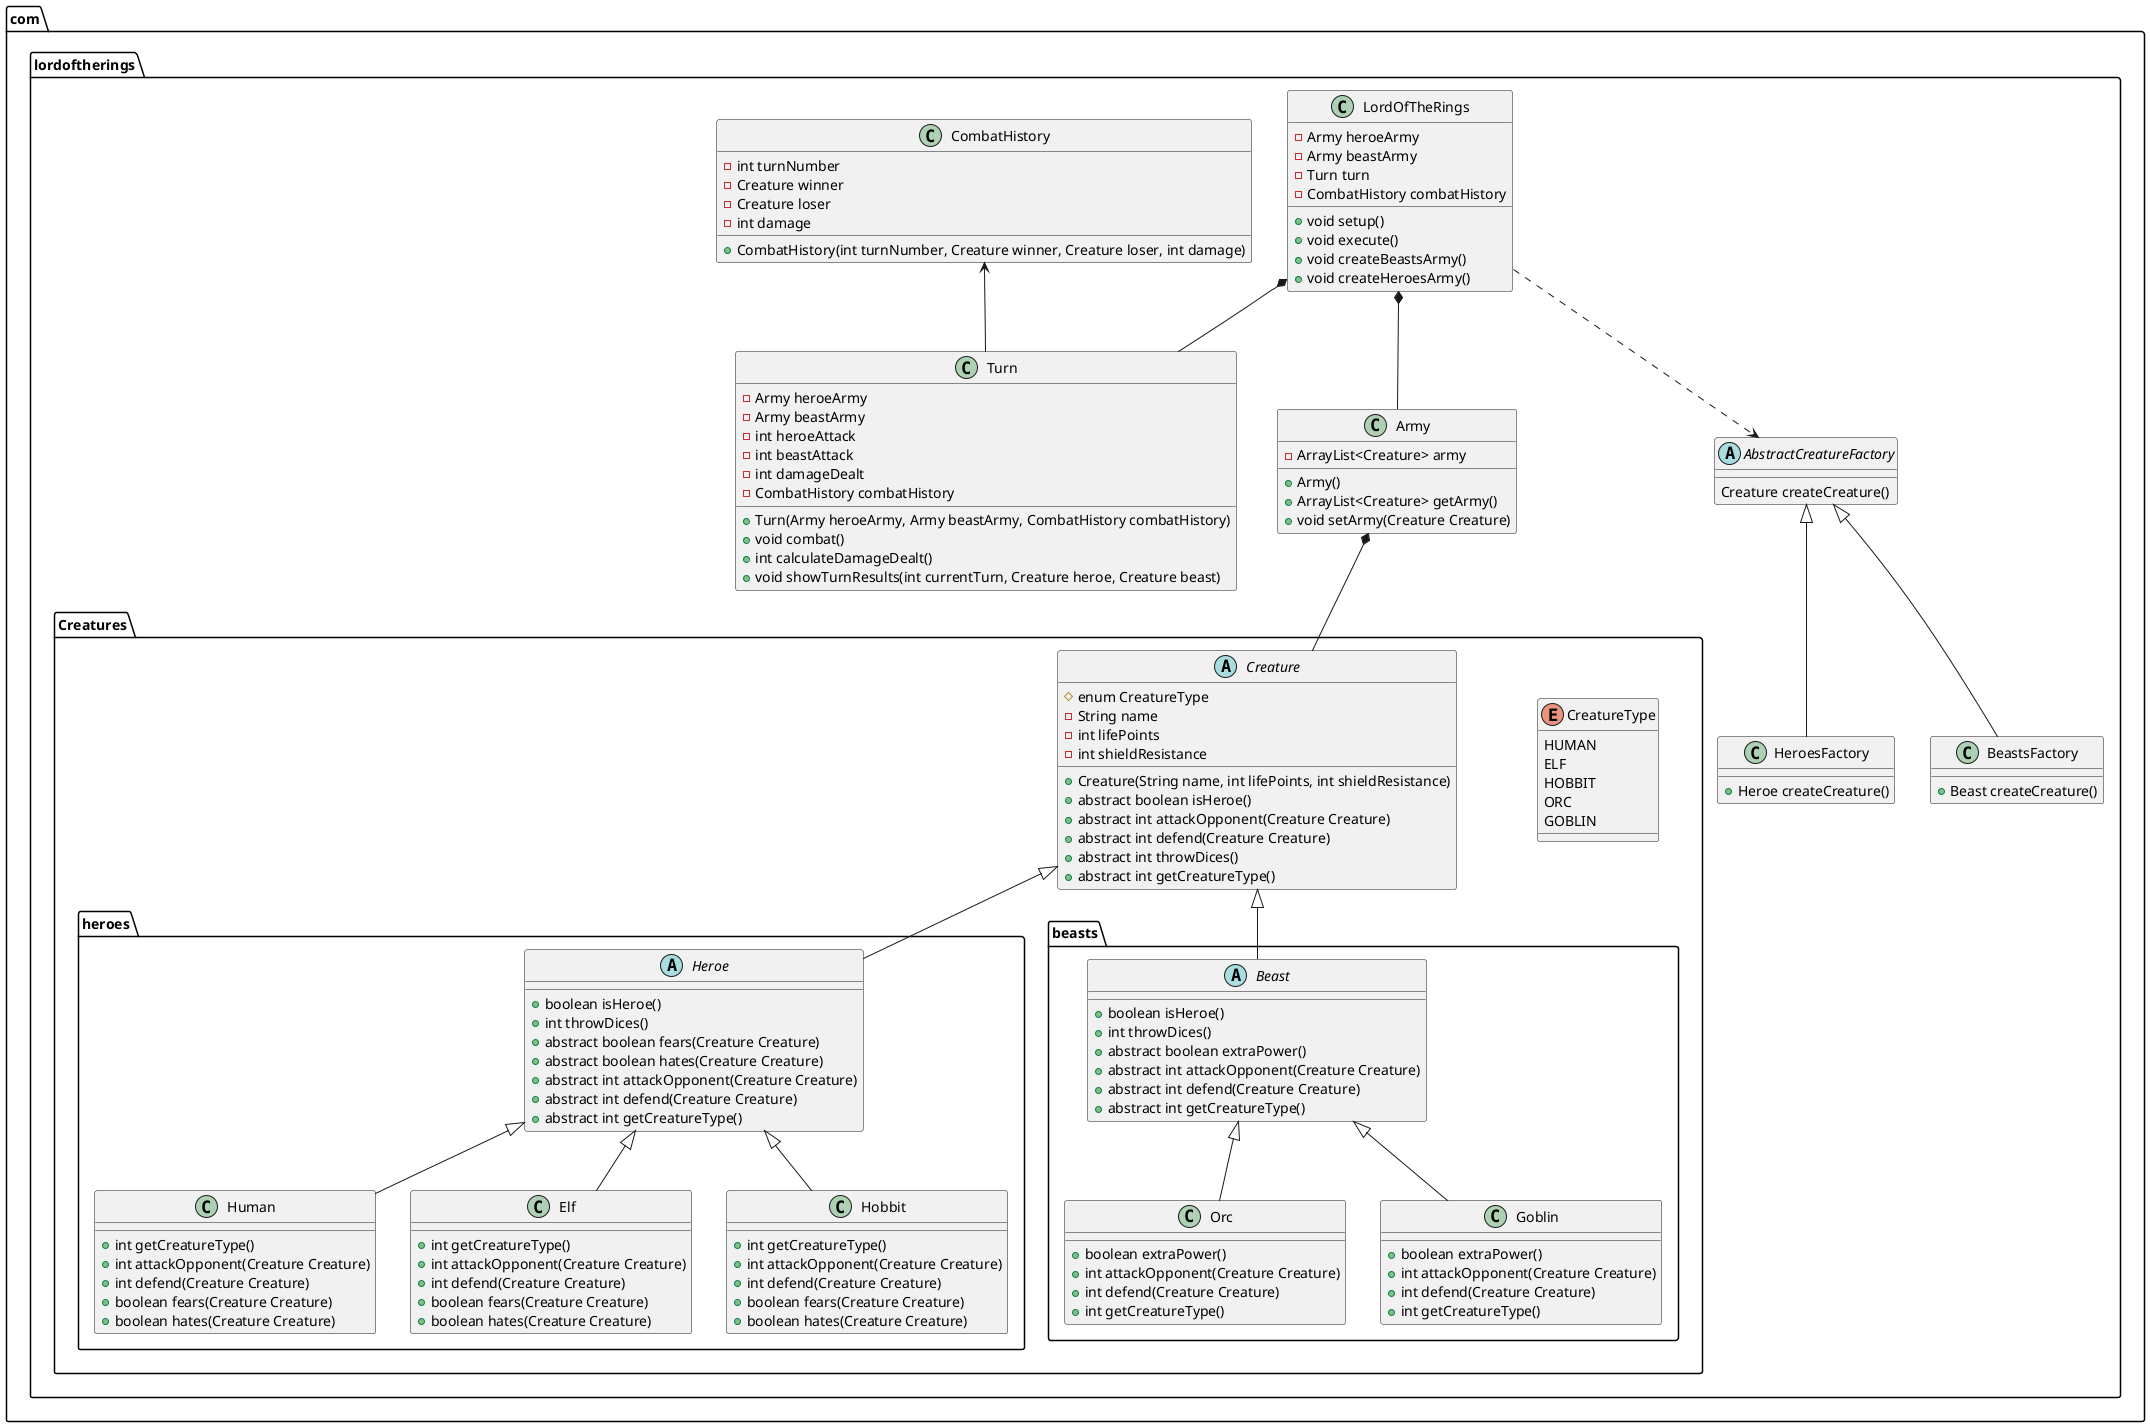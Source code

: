 @startuml ClassDiagram

package com.lordoftherings{
    class LordOfTheRings{
        -Army heroeArmy
        -Army beastArmy
        -Turn turn
        -CombatHistory combatHistory

        +void setup()
        +void execute()
        +void createBeastsArmy()
        +void createHeroesArmy()
    }

    class Turn{
        -Army heroeArmy
        -Army beastArmy
        -int heroeAttack
        -int beastAttack
        -int damageDealt
        -CombatHistory combatHistory

        +Turn(Army heroeArmy, Army beastArmy, CombatHistory combatHistory)
        +void combat()
        +int calculateDamageDealt()
        +void showTurnResults(int currentTurn, Creature heroe, Creature beast)
    }

    class CombatHistory{
        -int turnNumber
        -Creature winner
        -Creature loser
        -int damage

        +CombatHistory(int turnNumber, Creature winner, Creature loser, int damage)
    }

    package Creatures{
        enum CreatureType{
            HUMAN
            ELF
            HOBBIT
            ORC
            GOBLIN
        }

        abstract class Creature{
            #enum CreatureType
            -String name
            -int lifePoints
            -int shieldResistance

            +Creature(String name, int lifePoints, int shieldResistance)
            +abstract boolean isHeroe()
            +abstract int attackOpponent(Creature Creature)
            +abstract int defend(Creature Creature)
            +abstract int throwDices()
            +abstract int getCreatureType()
        }

        package heroes{
            abstract class Heroe{
                +boolean isHeroe()
                +int throwDices()
                +abstract boolean fears(Creature Creature)
                +abstract boolean hates(Creature Creature)
                +abstract int attackOpponent(Creature Creature)
                +abstract int defend(Creature Creature)
                +abstract int getCreatureType()
            }

            class Human{            
                +int getCreatureType()
                +int attackOpponent(Creature Creature)
                +int defend(Creature Creature)
                +boolean fears(Creature Creature)
                +boolean hates(Creature Creature)
            }

            class Elf{
                +int getCreatureType()
                +int attackOpponent(Creature Creature)
                +int defend(Creature Creature)
                +boolean fears(Creature Creature)
                +boolean hates(Creature Creature)
            }

            class Hobbit{
                +int getCreatureType()
                +int attackOpponent(Creature Creature)
                +int defend(Creature Creature)
                +boolean fears(Creature Creature)
                +boolean hates(Creature Creature)
            }
        }

        package beasts{
            abstract class Beast{
                +boolean isHeroe()
                +int throwDices()
                +abstract boolean extraPower()
                +abstract int attackOpponent(Creature Creature)
                +abstract int defend(Creature Creature)
                +abstract int getCreatureType()
            }

            class Orc{
                +boolean extraPower()
                +int attackOpponent(Creature Creature)
                +int defend(Creature Creature)
                +int getCreatureType()
            }

            class Goblin{
                +boolean extraPower()
                +int attackOpponent(Creature Creature)
                +int defend(Creature Creature)
                +int getCreatureType()
            }
        }
    }

    class Army{
        -ArrayList<Creature> army

        +Army()
        +ArrayList<Creature> getArmy()
        +void setArmy(Creature Creature)
    }

    abstract class AbstractCreatureFactory {
        Creature createCreature()
    }

    class HeroesFactory {
        +Heroe createCreature()
    }

    class BeastsFactory {
        +Beast createCreature()
    }
}

LordOfTheRings *-- Turn
LordOfTheRings *-- Army

Army *-- Creature

Creature <|-- Heroe
Creature <|-- Beast

Heroe <|-- Human
Heroe <|-- Elf
Heroe <|-- Hobbit

Beast <|-- Orc
Beast <|-- Goblin

CombatHistory <-- Turn

LordOfTheRings ..> AbstractCreatureFactory
AbstractCreatureFactory <|-- HeroesFactory
AbstractCreatureFactory <|-- BeastsFactory

@enduml
